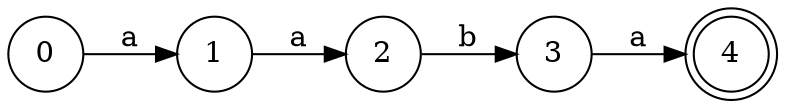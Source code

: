 // Diagrama NFA
strict digraph {
	rankdir=LR
	node [shape=circle]
	0 -> 1 [label=a]
	1 -> 2 [label=a]
	0 -> 1
	2 -> 3 [label=b]
	0 -> 1
	3 -> 4 [label=a]
	4 [shape=doublecircle]
}

